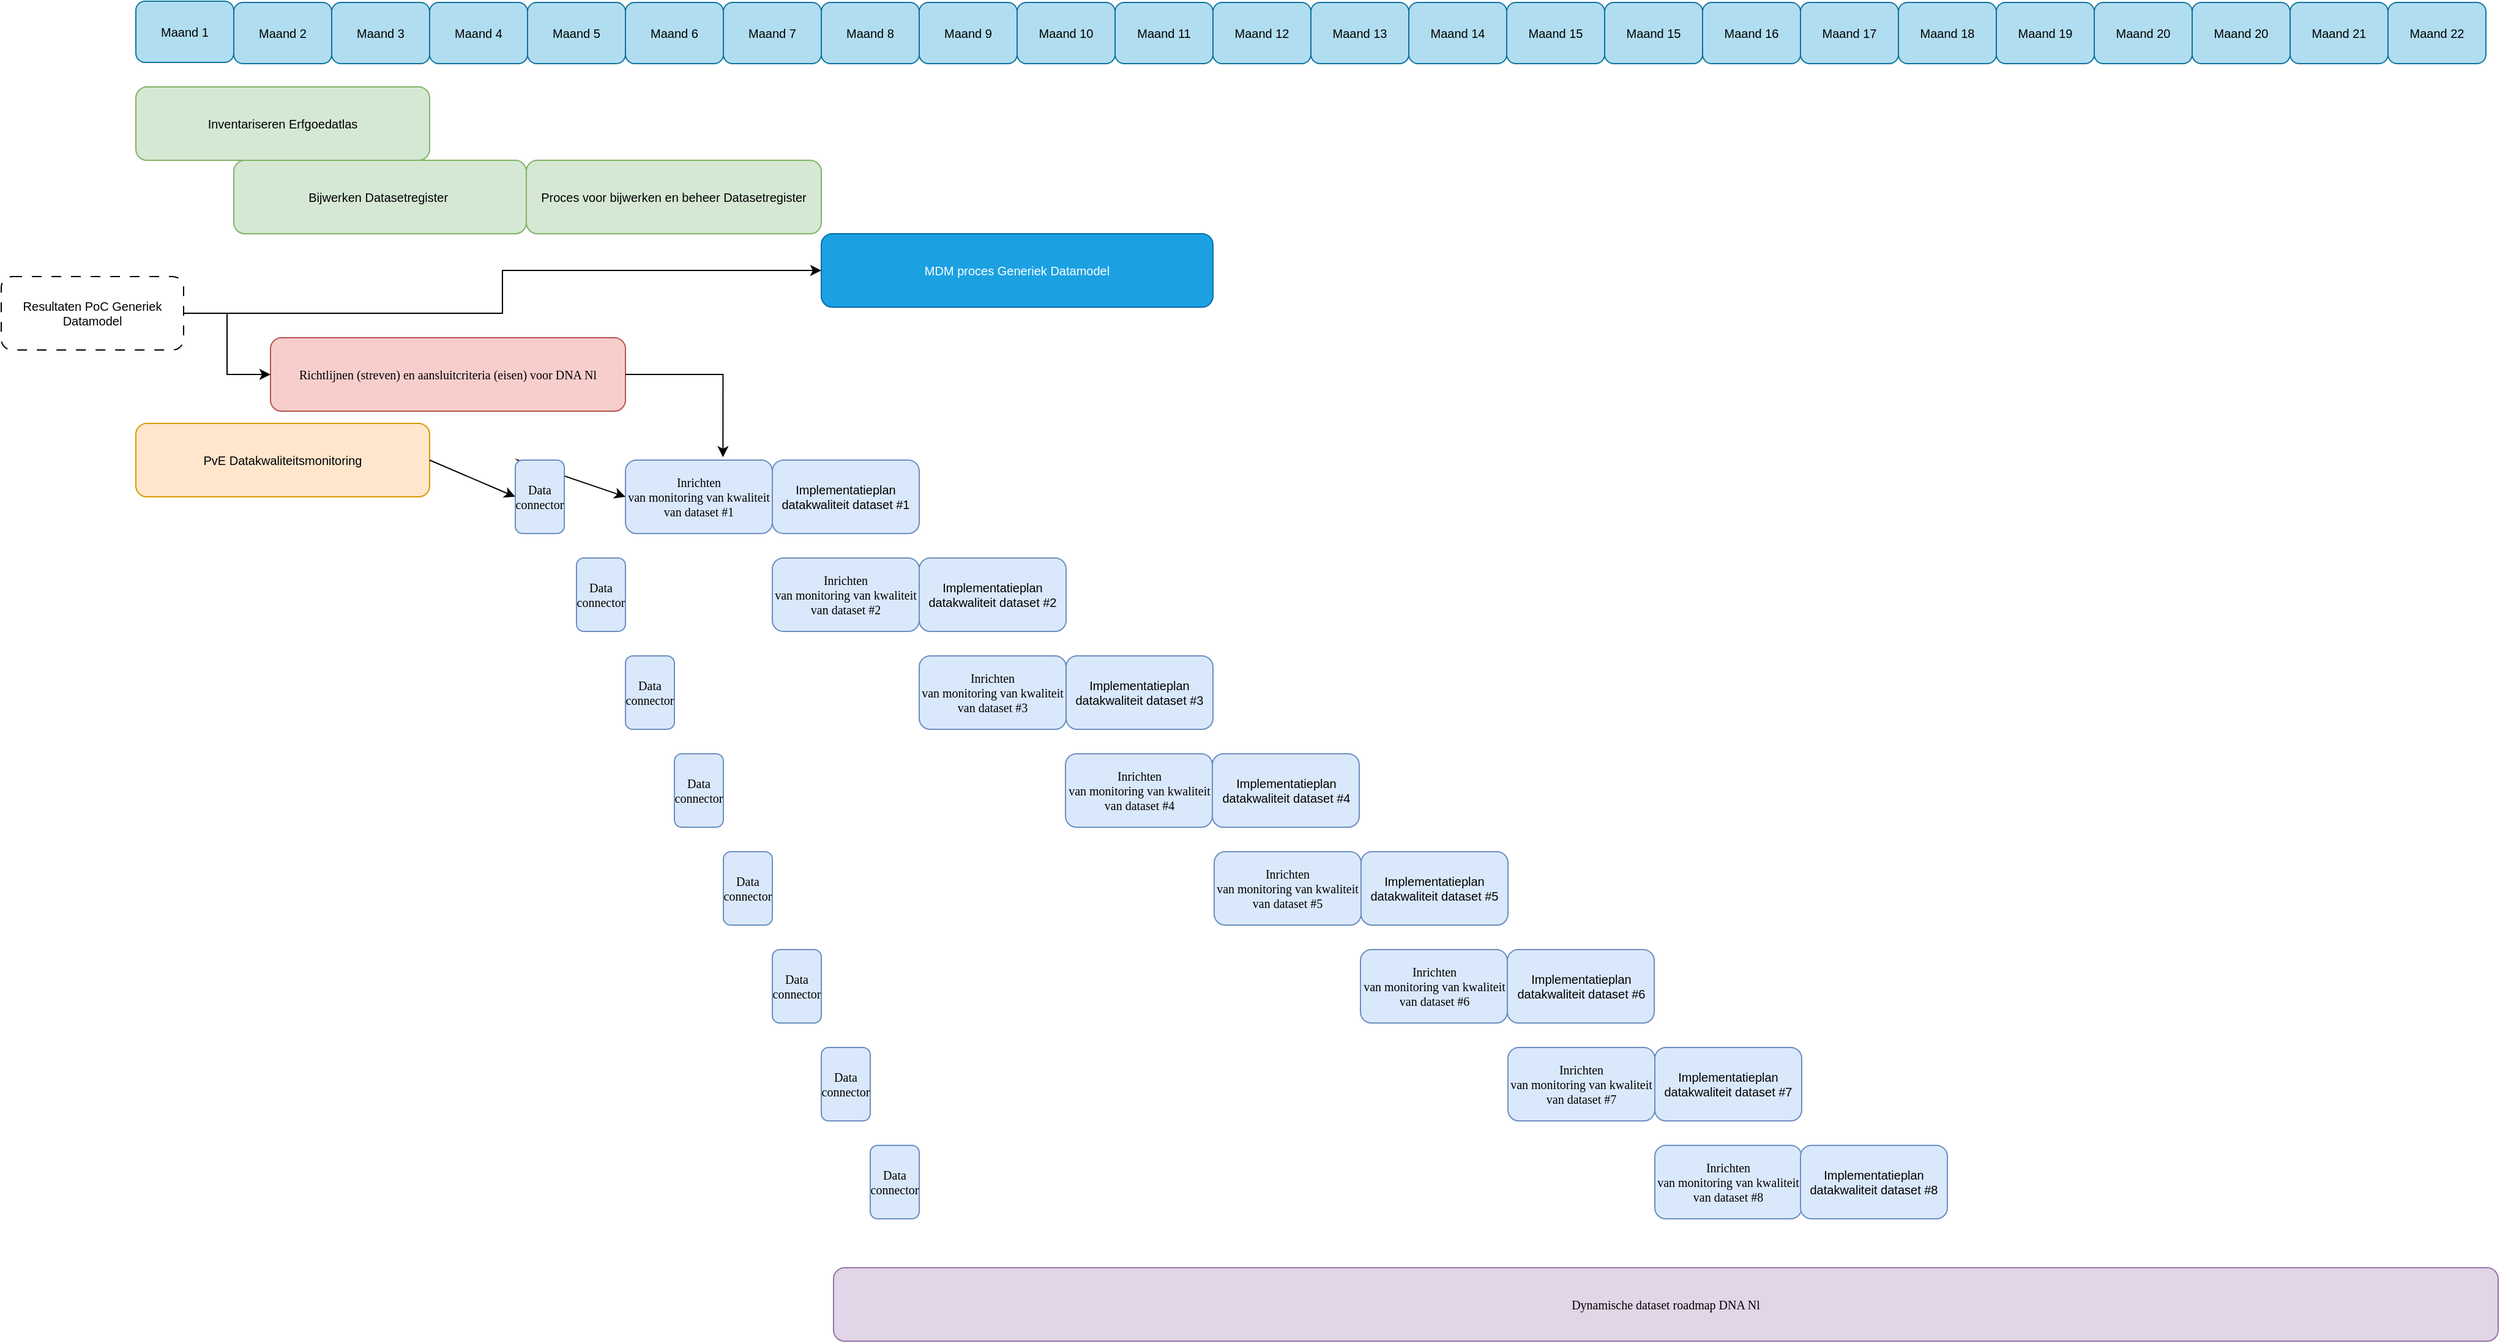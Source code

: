 <mxfile version="27.1.4">
  <diagram id="prtHgNgQTEPvFCAcTncT" name="Bronnen en datakwaliteit">
    <mxGraphModel dx="1418" dy="640" grid="1" gridSize="10" guides="1" tooltips="1" connect="1" arrows="1" fold="1" page="1" pageScale="1" pageWidth="827" pageHeight="1169" math="0" shadow="0">
      <root>
        <mxCell id="0" />
        <mxCell id="1" parent="0" />
        <mxCell id="Q_5ujY60I4RWCZZy6OVE-10" value="Inventariseren Erfgoedatlas" style="rounded=1;whiteSpace=wrap;html=1;fillColor=#d5e8d4;strokeColor=#82b366;fontSize=10;align=center;" parent="1" vertex="1">
          <mxGeometry x="120" y="95" width="240" height="60" as="geometry" />
        </mxCell>
        <mxCell id="Q_5ujY60I4RWCZZy6OVE-11" value="Bijwerken Datasetregister&amp;nbsp;" style="rounded=1;whiteSpace=wrap;html=1;fillColor=#d5e8d4;strokeColor=#82b366;fontSize=10;align=center;" parent="1" vertex="1">
          <mxGeometry x="200" y="155" width="239" height="60" as="geometry" />
        </mxCell>
        <mxCell id="Q_5ujY60I4RWCZZy6OVE-12" value="&lt;span style=&quot;font-family: Verdana;&quot;&gt;&lt;font&gt;Richtlijnen&amp;nbsp;(streven) en aansluitcriteria (eisen) voor DNA Nl&lt;/font&gt;&lt;/span&gt;" style="rounded=1;whiteSpace=wrap;html=1;fillColor=#f8cecc;strokeColor=#b85450;align=center;fontSize=10;" parent="1" vertex="1">
          <mxGeometry x="230" y="300" width="290" height="60" as="geometry" />
        </mxCell>
        <mxCell id="Q_5ujY60I4RWCZZy6OVE-17" value="Maand 1" style="rounded=1;whiteSpace=wrap;html=1;fillColor=#b1ddf0;strokeColor=#10739e;fontSize=10;align=center;" parent="1" vertex="1">
          <mxGeometry x="120" y="25" width="80" height="50" as="geometry" />
        </mxCell>
        <mxCell id="Q_5ujY60I4RWCZZy6OVE-18" value="Maand 2" style="rounded=1;whiteSpace=wrap;html=1;fillColor=#b1ddf0;strokeColor=#10739e;fontSize=10;align=center;" parent="1" vertex="1">
          <mxGeometry x="200" y="26" width="80" height="50" as="geometry" />
        </mxCell>
        <mxCell id="Q_5ujY60I4RWCZZy6OVE-19" value="Maand 3" style="rounded=1;whiteSpace=wrap;html=1;fillColor=#b1ddf0;strokeColor=#10739e;fontSize=10;align=center;" parent="1" vertex="1">
          <mxGeometry x="280" y="26" width="80" height="50" as="geometry" />
        </mxCell>
        <mxCell id="Q_5ujY60I4RWCZZy6OVE-20" value="Maand 4" style="rounded=1;whiteSpace=wrap;html=1;fillColor=#b1ddf0;strokeColor=#10739e;fontSize=10;align=center;" parent="1" vertex="1">
          <mxGeometry x="360" y="26" width="80" height="50" as="geometry" />
        </mxCell>
        <mxCell id="Q_5ujY60I4RWCZZy6OVE-21" value="Maand 5" style="rounded=1;whiteSpace=wrap;html=1;fillColor=#b1ddf0;strokeColor=#10739e;fontSize=10;align=center;" parent="1" vertex="1">
          <mxGeometry x="440" y="26" width="80" height="50" as="geometry" />
        </mxCell>
        <mxCell id="Q_5ujY60I4RWCZZy6OVE-22" value="Maand 6" style="rounded=1;whiteSpace=wrap;html=1;fillColor=#b1ddf0;strokeColor=#10739e;fontSize=10;align=center;" parent="1" vertex="1">
          <mxGeometry x="520" y="26" width="80" height="50" as="geometry" />
        </mxCell>
        <mxCell id="Q_5ujY60I4RWCZZy6OVE-23" value="Maand 7" style="rounded=1;whiteSpace=wrap;html=1;fillColor=#b1ddf0;strokeColor=#10739e;fontSize=10;align=center;" parent="1" vertex="1">
          <mxGeometry x="600" y="26" width="80" height="50" as="geometry" />
        </mxCell>
        <mxCell id="Q_5ujY60I4RWCZZy6OVE-24" value="Maand 8" style="rounded=1;whiteSpace=wrap;html=1;fillColor=#b1ddf0;strokeColor=#10739e;fontSize=10;align=center;" parent="1" vertex="1">
          <mxGeometry x="680" y="26" width="80" height="50" as="geometry" />
        </mxCell>
        <mxCell id="Q_5ujY60I4RWCZZy6OVE-25" value="Maand 9" style="rounded=1;whiteSpace=wrap;html=1;fillColor=#b1ddf0;strokeColor=#10739e;fontSize=10;align=center;" parent="1" vertex="1">
          <mxGeometry x="760" y="26" width="80" height="50" as="geometry" />
        </mxCell>
        <mxCell id="Q_5ujY60I4RWCZZy6OVE-26" value="Maand 10" style="rounded=1;whiteSpace=wrap;html=1;fillColor=#b1ddf0;strokeColor=#10739e;fontSize=10;align=center;" parent="1" vertex="1">
          <mxGeometry x="840" y="26" width="80" height="50" as="geometry" />
        </mxCell>
        <mxCell id="Q_5ujY60I4RWCZZy6OVE-27" value="Maand 11" style="rounded=1;whiteSpace=wrap;html=1;fillColor=#b1ddf0;strokeColor=#10739e;fontSize=10;align=center;" parent="1" vertex="1">
          <mxGeometry x="920" y="26" width="80" height="50" as="geometry" />
        </mxCell>
        <mxCell id="Q_5ujY60I4RWCZZy6OVE-28" value="Maand 12" style="rounded=1;whiteSpace=wrap;html=1;fillColor=#b1ddf0;strokeColor=#10739e;fontSize=10;align=center;" parent="1" vertex="1">
          <mxGeometry x="1000" y="26" width="80" height="50" as="geometry" />
        </mxCell>
        <mxCell id="Q_5ujY60I4RWCZZy6OVE-29" value="&lt;span style=&quot;font-family: Verdana;&quot;&gt;&lt;font&gt;Inrichten&lt;br&gt;van monitoring van kwaliteit van dataset #1&lt;/font&gt;&lt;/span&gt;" style="rounded=1;whiteSpace=wrap;html=1;fillColor=#dae8fc;strokeColor=#6c8ebf;fontSize=10;align=center;" parent="1" vertex="1">
          <mxGeometry x="520" y="400" width="120" height="60" as="geometry" />
        </mxCell>
        <mxCell id="Q_5ujY60I4RWCZZy6OVE-30" value="Implementatieplan datakwaliteit dataset #1" style="rounded=1;whiteSpace=wrap;html=1;fillColor=#dae8fc;strokeColor=#6c8ebf;fontSize=10;align=center;" parent="1" vertex="1">
          <mxGeometry x="640" y="400" width="120" height="60" as="geometry" />
        </mxCell>
        <mxCell id="Q_5ujY60I4RWCZZy6OVE-34" value="Proces voor bijwerken en beheer Datasetregister" style="rounded=1;whiteSpace=wrap;html=1;fillColor=#d5e8d4;strokeColor=#82b366;fontSize=10;align=center;" parent="1" vertex="1">
          <mxGeometry x="439" y="155" width="241" height="60" as="geometry" />
        </mxCell>
        <mxCell id="VA7mebQzwJYgv3DXdSb5-1" value="Maand 13" style="rounded=1;whiteSpace=wrap;html=1;fillColor=#b1ddf0;strokeColor=#10739e;fontSize=10;align=center;" parent="1" vertex="1">
          <mxGeometry x="1080" y="26" width="80" height="50" as="geometry" />
        </mxCell>
        <mxCell id="VA7mebQzwJYgv3DXdSb5-2" value="Maand 14" style="rounded=1;whiteSpace=wrap;html=1;fillColor=#b1ddf0;strokeColor=#10739e;fontSize=10;align=center;" parent="1" vertex="1">
          <mxGeometry x="1160" y="26" width="80" height="50" as="geometry" />
        </mxCell>
        <mxCell id="VA7mebQzwJYgv3DXdSb5-3" value="Maand 15" style="rounded=1;whiteSpace=wrap;html=1;fillColor=#b1ddf0;strokeColor=#10739e;fontSize=10;align=center;" parent="1" vertex="1">
          <mxGeometry x="1240" y="26" width="80" height="50" as="geometry" />
        </mxCell>
        <mxCell id="VA7mebQzwJYgv3DXdSb5-4" value="Maand 15" style="rounded=1;whiteSpace=wrap;html=1;fillColor=#b1ddf0;strokeColor=#10739e;fontSize=10;align=center;" parent="1" vertex="1">
          <mxGeometry x="1320" y="26" width="80" height="50" as="geometry" />
        </mxCell>
        <mxCell id="VA7mebQzwJYgv3DXdSb5-5" value="Maand 16" style="rounded=1;whiteSpace=wrap;html=1;fillColor=#b1ddf0;strokeColor=#10739e;fontSize=10;align=center;" parent="1" vertex="1">
          <mxGeometry x="1400" y="26" width="80" height="50" as="geometry" />
        </mxCell>
        <mxCell id="VA7mebQzwJYgv3DXdSb5-6" value="Maand 17" style="rounded=1;whiteSpace=wrap;html=1;fillColor=#b1ddf0;strokeColor=#10739e;fontSize=10;align=center;" parent="1" vertex="1">
          <mxGeometry x="1480" y="26" width="80" height="50" as="geometry" />
        </mxCell>
        <mxCell id="VA7mebQzwJYgv3DXdSb5-7" value="Maand 18" style="rounded=1;whiteSpace=wrap;html=1;fillColor=#b1ddf0;strokeColor=#10739e;fontSize=10;align=center;" parent="1" vertex="1">
          <mxGeometry x="1560" y="26" width="80" height="50" as="geometry" />
        </mxCell>
        <mxCell id="VA7mebQzwJYgv3DXdSb5-8" value="Maand 19" style="rounded=1;whiteSpace=wrap;html=1;fillColor=#b1ddf0;strokeColor=#10739e;fontSize=10;align=center;" parent="1" vertex="1">
          <mxGeometry x="1640" y="26" width="80" height="50" as="geometry" />
        </mxCell>
        <mxCell id="VA7mebQzwJYgv3DXdSb5-9" value="Maand 20" style="rounded=1;whiteSpace=wrap;html=1;fillColor=#b1ddf0;strokeColor=#10739e;fontSize=10;align=center;" parent="1" vertex="1">
          <mxGeometry x="1720" y="26" width="80" height="50" as="geometry" />
        </mxCell>
        <mxCell id="VA7mebQzwJYgv3DXdSb5-22" value="" style="edgeStyle=orthogonalEdgeStyle;rounded=0;orthogonalLoop=1;jettySize=auto;html=1;align=center;" parent="1" source="VA7mebQzwJYgv3DXdSb5-12" target="Q_5ujY60I4RWCZZy6OVE-12" edge="1">
          <mxGeometry relative="1" as="geometry" />
        </mxCell>
        <mxCell id="VA7mebQzwJYgv3DXdSb5-12" value="Resultaten PoC Generiek Datamodel" style="rounded=1;whiteSpace=wrap;html=1;dashed=1;dashPattern=8 8;fontSize=10;align=center;" parent="1" vertex="1">
          <mxGeometry x="10" y="250" width="149" height="60" as="geometry" />
        </mxCell>
        <mxCell id="VA7mebQzwJYgv3DXdSb5-13" value="PvE Datakwaliteitsmonitoring" style="whiteSpace=wrap;html=1;fillColor=#ffe6cc;strokeColor=#d79b00;rounded=1;fontSize=10;align=center;" parent="1" vertex="1">
          <mxGeometry x="120" y="370" width="240" height="60" as="geometry" />
        </mxCell>
        <mxCell id="VA7mebQzwJYgv3DXdSb5-20" style="edgeStyle=orthogonalEdgeStyle;rounded=0;orthogonalLoop=1;jettySize=auto;html=1;entryX=0.664;entryY=-0.039;entryDx=0;entryDy=0;entryPerimeter=0;exitX=1;exitY=0.5;exitDx=0;exitDy=0;align=center;" parent="1" source="Q_5ujY60I4RWCZZy6OVE-12" target="Q_5ujY60I4RWCZZy6OVE-29" edge="1">
          <mxGeometry relative="1" as="geometry">
            <mxPoint x="530" y="320" as="sourcePoint" />
            <mxPoint x="511" y="440" as="targetPoint" />
          </mxGeometry>
        </mxCell>
        <mxCell id="VA7mebQzwJYgv3DXdSb5-47" value="Maand 20" style="rounded=1;whiteSpace=wrap;html=1;fillColor=#b1ddf0;strokeColor=#10739e;fontSize=10;align=center;" parent="1" vertex="1">
          <mxGeometry x="1800" y="26" width="80" height="50" as="geometry" />
        </mxCell>
        <mxCell id="VA7mebQzwJYgv3DXdSb5-48" value="Maand 21" style="rounded=1;whiteSpace=wrap;html=1;fillColor=#b1ddf0;strokeColor=#10739e;fontSize=10;align=center;" parent="1" vertex="1">
          <mxGeometry x="1880" y="26" width="80" height="50" as="geometry" />
        </mxCell>
        <mxCell id="VA7mebQzwJYgv3DXdSb5-49" value="Maand 22" style="rounded=1;whiteSpace=wrap;html=1;fillColor=#b1ddf0;strokeColor=#10739e;fontSize=10;align=center;" parent="1" vertex="1">
          <mxGeometry x="1960" y="26" width="80" height="50" as="geometry" />
        </mxCell>
        <mxCell id="VA7mebQzwJYgv3DXdSb5-83" value="&lt;span style=&quot;font-family: Verdana;&quot;&gt;&lt;font&gt;Dynamische dataset roadmap DNA Nl&lt;/font&gt;&lt;/span&gt;" style="rounded=1;whiteSpace=wrap;html=1;fillColor=#e1d5e7;strokeColor=#9673a6;fontSize=10;align=center;" parent="1" vertex="1">
          <mxGeometry x="690" y="1060" width="1360" height="60" as="geometry" />
        </mxCell>
        <mxCell id="UewnSkYKkBUMaRGEI1Gs-1" value="MDM proces Generiek Datamodel" style="whiteSpace=wrap;html=1;fillColor=#1ba1e2;strokeColor=#006EAF;rounded=1;fontSize=10;align=center;fontColor=#ffffff;" vertex="1" parent="1">
          <mxGeometry x="680" y="215" width="320" height="60" as="geometry" />
        </mxCell>
        <mxCell id="UewnSkYKkBUMaRGEI1Gs-6" value="&lt;font face=&quot;Verdana&quot;&gt;Data connector&lt;/font&gt;" style="rounded=1;whiteSpace=wrap;html=1;fillColor=#dae8fc;strokeColor=#6c8ebf;fontSize=10;align=center;" vertex="1" parent="1">
          <mxGeometry x="480" y="480" width="40" height="60" as="geometry" />
        </mxCell>
        <mxCell id="UewnSkYKkBUMaRGEI1Gs-7" value="&lt;font face=&quot;Verdana&quot;&gt;Data connector&lt;/font&gt;" style="rounded=1;whiteSpace=wrap;html=1;fillColor=#dae8fc;strokeColor=#6c8ebf;fontSize=10;align=center;" vertex="1" parent="1">
          <mxGeometry x="520" y="560" width="40" height="60" as="geometry" />
        </mxCell>
        <mxCell id="UewnSkYKkBUMaRGEI1Gs-8" value="&lt;font face=&quot;Verdana&quot;&gt;Data connector&lt;/font&gt;" style="rounded=1;whiteSpace=wrap;html=1;fillColor=#dae8fc;strokeColor=#6c8ebf;fontSize=10;align=center;" vertex="1" parent="1">
          <mxGeometry x="560" y="640" width="40" height="60" as="geometry" />
        </mxCell>
        <mxCell id="UewnSkYKkBUMaRGEI1Gs-9" value="&lt;font face=&quot;Verdana&quot;&gt;Data connector&lt;/font&gt;" style="rounded=1;whiteSpace=wrap;html=1;fillColor=#dae8fc;strokeColor=#6c8ebf;fontSize=10;align=center;" vertex="1" parent="1">
          <mxGeometry x="600" y="720" width="40" height="60" as="geometry" />
        </mxCell>
        <mxCell id="UewnSkYKkBUMaRGEI1Gs-10" value="&lt;font face=&quot;Verdana&quot;&gt;Data connector&lt;/font&gt;" style="rounded=1;whiteSpace=wrap;html=1;fillColor=#dae8fc;strokeColor=#6c8ebf;fontSize=10;align=center;" vertex="1" parent="1">
          <mxGeometry x="640" y="800" width="40" height="60" as="geometry" />
        </mxCell>
        <mxCell id="UewnSkYKkBUMaRGEI1Gs-11" value="" style="endArrow=classic;html=1;rounded=0;exitX=1;exitY=0.5;exitDx=0;exitDy=0;entryX=0;entryY=0.5;entryDx=0;entryDy=0;" edge="1" parent="1" source="UewnSkYKkBUMaRGEI1Gs-5" target="Q_5ujY60I4RWCZZy6OVE-29">
          <mxGeometry width="50" height="50" relative="1" as="geometry">
            <mxPoint x="780" y="490" as="sourcePoint" />
            <mxPoint x="830" y="440" as="targetPoint" />
            <Array as="points">
              <mxPoint x="432" y="400" />
            </Array>
          </mxGeometry>
        </mxCell>
        <mxCell id="UewnSkYKkBUMaRGEI1Gs-13" value="" style="edgeStyle=orthogonalEdgeStyle;rounded=0;orthogonalLoop=1;jettySize=auto;html=1;align=center;exitX=1;exitY=0.5;exitDx=0;exitDy=0;entryX=0;entryY=0.5;entryDx=0;entryDy=0;" edge="1" parent="1" source="VA7mebQzwJYgv3DXdSb5-12" target="UewnSkYKkBUMaRGEI1Gs-1">
          <mxGeometry relative="1" as="geometry">
            <mxPoint x="190" y="290" as="sourcePoint" />
            <mxPoint x="261" y="340" as="targetPoint" />
          </mxGeometry>
        </mxCell>
        <mxCell id="UewnSkYKkBUMaRGEI1Gs-15" value="&lt;span style=&quot;font-family: Verdana;&quot;&gt;&lt;font&gt;Inrichten&lt;br&gt;van monitoring van kwaliteit van dataset #2&lt;/font&gt;&lt;/span&gt;" style="rounded=1;whiteSpace=wrap;html=1;fillColor=#dae8fc;strokeColor=#6c8ebf;fontSize=10;align=center;" vertex="1" parent="1">
          <mxGeometry x="640" y="480" width="120" height="60" as="geometry" />
        </mxCell>
        <mxCell id="UewnSkYKkBUMaRGEI1Gs-16" value="Implementatieplan datakwaliteit dataset #2" style="rounded=1;whiteSpace=wrap;html=1;fillColor=#dae8fc;strokeColor=#6c8ebf;fontSize=10;align=center;" vertex="1" parent="1">
          <mxGeometry x="760" y="480" width="120" height="60" as="geometry" />
        </mxCell>
        <mxCell id="UewnSkYKkBUMaRGEI1Gs-17" value="&lt;span style=&quot;font-family: Verdana;&quot;&gt;&lt;font&gt;Inrichten&lt;br&gt;van monitoring van kwaliteit van dataset #3&lt;/font&gt;&lt;/span&gt;" style="rounded=1;whiteSpace=wrap;html=1;fillColor=#dae8fc;strokeColor=#6c8ebf;fontSize=10;align=center;" vertex="1" parent="1">
          <mxGeometry x="760" y="560" width="120" height="60" as="geometry" />
        </mxCell>
        <mxCell id="UewnSkYKkBUMaRGEI1Gs-18" value="Implementatieplan datakwaliteit dataset #3" style="rounded=1;whiteSpace=wrap;html=1;fillColor=#dae8fc;strokeColor=#6c8ebf;fontSize=10;align=center;" vertex="1" parent="1">
          <mxGeometry x="880" y="560" width="120" height="60" as="geometry" />
        </mxCell>
        <mxCell id="UewnSkYKkBUMaRGEI1Gs-19" value="&lt;span style=&quot;font-family: Verdana;&quot;&gt;&lt;font&gt;Inrichten&lt;br&gt;van monitoring van kwaliteit van dataset #4&lt;/font&gt;&lt;/span&gt;" style="rounded=1;whiteSpace=wrap;html=1;fillColor=#dae8fc;strokeColor=#6c8ebf;fontSize=10;align=center;" vertex="1" parent="1">
          <mxGeometry x="879.5" y="640" width="120" height="60" as="geometry" />
        </mxCell>
        <mxCell id="UewnSkYKkBUMaRGEI1Gs-20" value="Implementatieplan datakwaliteit dataset #4" style="rounded=1;whiteSpace=wrap;html=1;fillColor=#dae8fc;strokeColor=#6c8ebf;fontSize=10;align=center;" vertex="1" parent="1">
          <mxGeometry x="999.5" y="640" width="120" height="60" as="geometry" />
        </mxCell>
        <mxCell id="UewnSkYKkBUMaRGEI1Gs-21" value="&lt;span style=&quot;font-family: Verdana;&quot;&gt;&lt;font&gt;Inrichten&lt;br&gt;van monitoring van kwaliteit van dataset #5&lt;/font&gt;&lt;/span&gt;" style="rounded=1;whiteSpace=wrap;html=1;fillColor=#dae8fc;strokeColor=#6c8ebf;fontSize=10;align=center;" vertex="1" parent="1">
          <mxGeometry x="1001" y="720" width="120" height="60" as="geometry" />
        </mxCell>
        <mxCell id="UewnSkYKkBUMaRGEI1Gs-22" value="Implementatieplan datakwaliteit dataset #5" style="rounded=1;whiteSpace=wrap;html=1;fillColor=#dae8fc;strokeColor=#6c8ebf;fontSize=10;align=center;" vertex="1" parent="1">
          <mxGeometry x="1121" y="720" width="120" height="60" as="geometry" />
        </mxCell>
        <mxCell id="UewnSkYKkBUMaRGEI1Gs-23" value="&lt;span style=&quot;font-family: Verdana;&quot;&gt;&lt;font&gt;Inrichten&lt;br&gt;van monitoring van kwaliteit van dataset #6&lt;/font&gt;&lt;/span&gt;" style="rounded=1;whiteSpace=wrap;html=1;fillColor=#dae8fc;strokeColor=#6c8ebf;fontSize=10;align=center;" vertex="1" parent="1">
          <mxGeometry x="1120.5" y="800" width="120" height="60" as="geometry" />
        </mxCell>
        <mxCell id="UewnSkYKkBUMaRGEI1Gs-24" value="Implementatieplan datakwaliteit dataset #6" style="rounded=1;whiteSpace=wrap;html=1;fillColor=#dae8fc;strokeColor=#6c8ebf;fontSize=10;align=center;" vertex="1" parent="1">
          <mxGeometry x="1240.5" y="800" width="120" height="60" as="geometry" />
        </mxCell>
        <mxCell id="UewnSkYKkBUMaRGEI1Gs-25" value="&lt;span style=&quot;font-family: Verdana;&quot;&gt;&lt;font&gt;Inrichten&lt;br&gt;van monitoring van kwaliteit van dataset #7&lt;/font&gt;&lt;/span&gt;" style="rounded=1;whiteSpace=wrap;html=1;fillColor=#dae8fc;strokeColor=#6c8ebf;fontSize=10;align=center;" vertex="1" parent="1">
          <mxGeometry x="1241" y="880" width="120" height="60" as="geometry" />
        </mxCell>
        <mxCell id="UewnSkYKkBUMaRGEI1Gs-26" value="Implementatieplan datakwaliteit dataset #7" style="rounded=1;whiteSpace=wrap;html=1;fillColor=#dae8fc;strokeColor=#6c8ebf;fontSize=10;align=center;" vertex="1" parent="1">
          <mxGeometry x="1361" y="880" width="120" height="60" as="geometry" />
        </mxCell>
        <mxCell id="UewnSkYKkBUMaRGEI1Gs-27" value="&lt;span style=&quot;font-family: Verdana;&quot;&gt;&lt;font&gt;Inrichten&lt;br&gt;van monitoring van kwaliteit van dataset #8&lt;/font&gt;&lt;/span&gt;" style="rounded=1;whiteSpace=wrap;html=1;fillColor=#dae8fc;strokeColor=#6c8ebf;fontSize=10;align=center;" vertex="1" parent="1">
          <mxGeometry x="1361" y="960" width="120" height="60" as="geometry" />
        </mxCell>
        <mxCell id="UewnSkYKkBUMaRGEI1Gs-28" value="Implementatieplan datakwaliteit dataset #8" style="rounded=1;whiteSpace=wrap;html=1;fillColor=#dae8fc;strokeColor=#6c8ebf;fontSize=10;align=center;" vertex="1" parent="1">
          <mxGeometry x="1480" y="960" width="120" height="60" as="geometry" />
        </mxCell>
        <mxCell id="UewnSkYKkBUMaRGEI1Gs-29" value="&lt;font face=&quot;Verdana&quot;&gt;Data connector&lt;/font&gt;" style="rounded=1;whiteSpace=wrap;html=1;fillColor=#dae8fc;strokeColor=#6c8ebf;fontSize=10;align=center;" vertex="1" parent="1">
          <mxGeometry x="680" y="880" width="40" height="60" as="geometry" />
        </mxCell>
        <mxCell id="UewnSkYKkBUMaRGEI1Gs-30" value="" style="endArrow=classic;html=1;rounded=0;exitX=1;exitY=0.5;exitDx=0;exitDy=0;entryX=0;entryY=0.5;entryDx=0;entryDy=0;" edge="1" parent="1" source="VA7mebQzwJYgv3DXdSb5-13" target="UewnSkYKkBUMaRGEI1Gs-5">
          <mxGeometry width="50" height="50" relative="1" as="geometry">
            <mxPoint x="360" y="400" as="sourcePoint" />
            <mxPoint x="520" y="430" as="targetPoint" />
            <Array as="points" />
          </mxGeometry>
        </mxCell>
        <mxCell id="UewnSkYKkBUMaRGEI1Gs-5" value="&lt;font face=&quot;Verdana&quot;&gt;Data connector&lt;/font&gt;" style="rounded=1;whiteSpace=wrap;html=1;fillColor=#dae8fc;strokeColor=#6c8ebf;fontSize=10;align=center;" vertex="1" parent="1">
          <mxGeometry x="430" y="400" width="40" height="60" as="geometry" />
        </mxCell>
        <mxCell id="UewnSkYKkBUMaRGEI1Gs-32" value="&lt;font face=&quot;Verdana&quot;&gt;Data connector&lt;/font&gt;" style="rounded=1;whiteSpace=wrap;html=1;fillColor=#dae8fc;strokeColor=#6c8ebf;fontSize=10;align=center;" vertex="1" parent="1">
          <mxGeometry x="720" y="960" width="40" height="60" as="geometry" />
        </mxCell>
      </root>
    </mxGraphModel>
  </diagram>
</mxfile>
